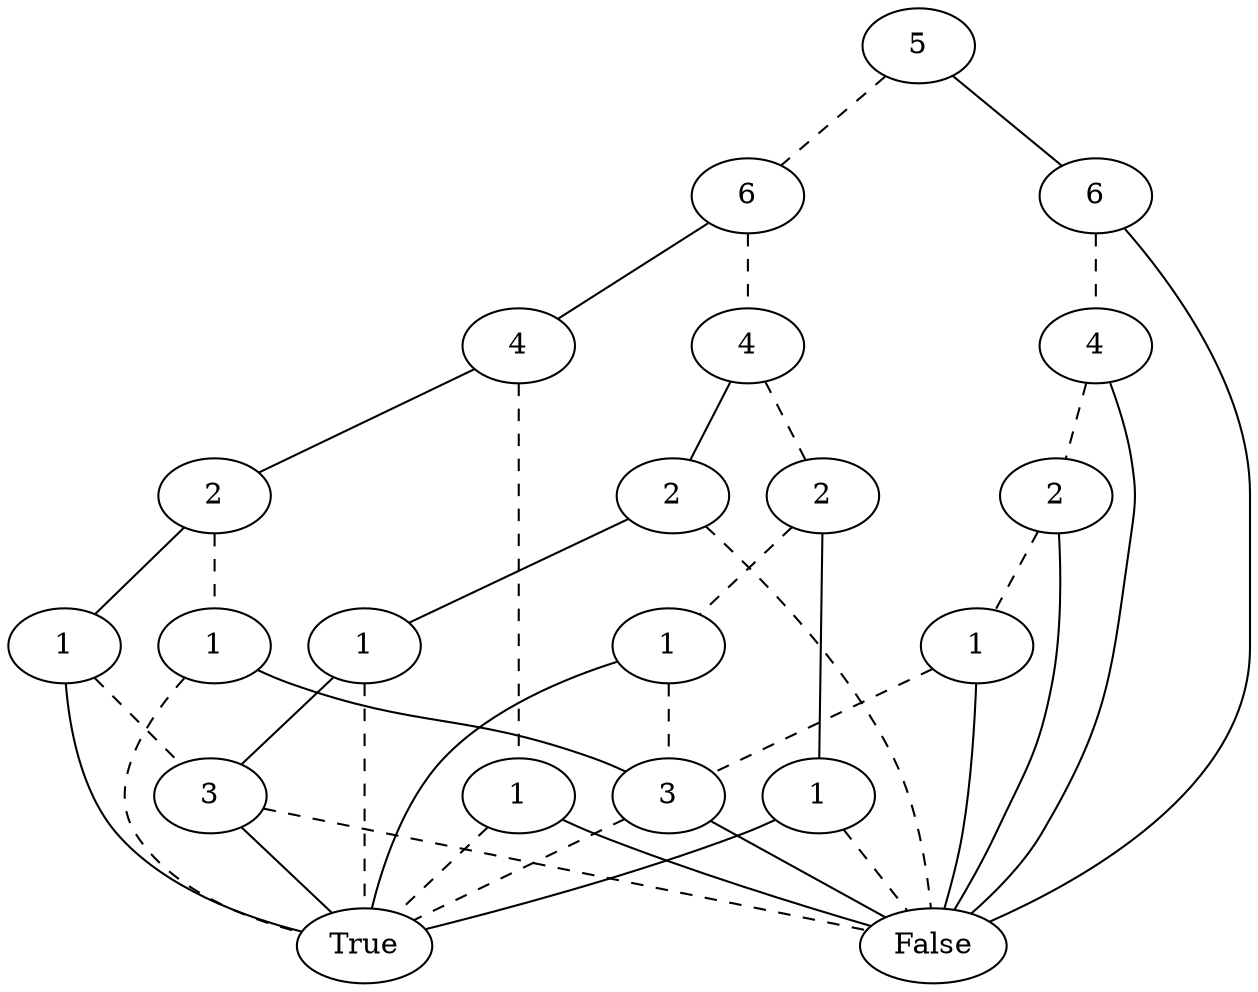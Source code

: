 graph compressed_bdd_tree_3 {
	140569657100608 [label=5]
	140569656800544 [label=6]
	140569657100608 -- 140569656800544 [style=dashed]
	140569656802224 [label=4]
	140569656800544 -- 140569656802224 [style=dashed]
	140569656801504 [label=2]
	140569656802224 -- 140569656801504 [style=dashed]
	140569656801696 [label=1]
	140569656801504 -- 140569656801696 [style=dashed]
	140569656754672 [label=3]
	140569656801696 -- 140569656754672 [style=dashed]
	140569656755488 [label=True]
	140569656754672 -- 140569656755488 [style=dashed]
	140569656755680 [label=False]
	140569656754672 -- 140569656755680
	140569656801696 -- 140569656755488
	140569656799680 [label=1]
	140569656801504 -- 140569656799680
	140569656799680 -- 140569656755680 [style=dashed]
	140569656799680 -- 140569656755488
	140569656799440 [label=2]
	140569656802224 -- 140569656799440
	140569656799440 -- 140569656755680 [style=dashed]
	140569656805552 [label=1]
	140569656799440 -- 140569656805552
	140569656805552 -- 140569656755488 [style=dashed]
	140569656756544 [label=3]
	140569656805552 -- 140569656756544
	140569656756544 -- 140569656755680 [style=dashed]
	140569656756544 -- 140569656755488
	140569656807040 [label=4]
	140569656800544 -- 140569656807040
	140569656835568 [label=1]
	140569656807040 -- 140569656835568 [style=dashed]
	140569656835568 -- 140569656755488 [style=dashed]
	140569656835568 -- 140569656755680
	140569656833648 [label=2]
	140569656807040 -- 140569656833648
	140569656851520 [label=1]
	140569656833648 -- 140569656851520 [style=dashed]
	140569656851520 -- 140569656755488 [style=dashed]
	140569656851520 -- 140569656754672
	140569656851616 [label=1]
	140569656833648 -- 140569656851616
	140569656851616 -- 140569656756544 [style=dashed]
	140569656851616 -- 140569656755488
	140569656806032 [label=6]
	140569657100608 -- 140569656806032
	140569656849600 [label=4]
	140569656806032 -- 140569656849600 [style=dashed]
	140569657053728 [label=2]
	140569656849600 -- 140569657053728 [style=dashed]
	140569656849216 [label=1]
	140569657053728 -- 140569656849216 [style=dashed]
	140569656849216 -- 140569656754672 [style=dashed]
	140569656849216 -- 140569656755680
	140569657053728 -- 140569656755680
	140569656849600 -- 140569656755680
	140569656806032 -- 140569656755680
}

